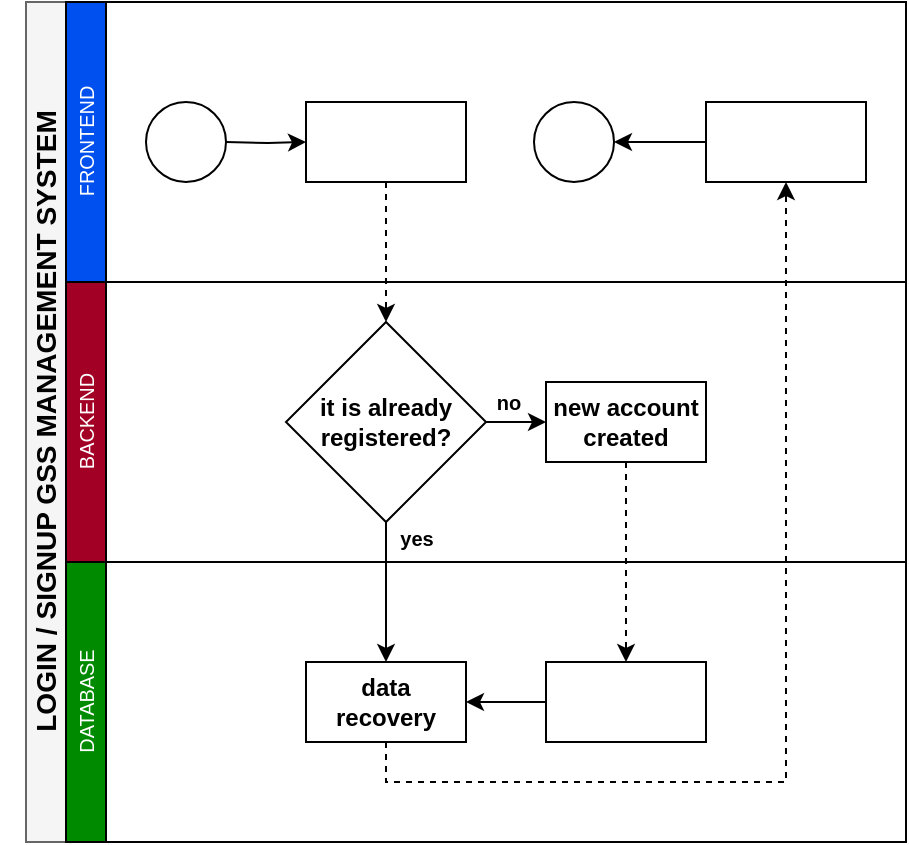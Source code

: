 <mxfile>
    <diagram id="prtHgNgQTEPvFCAcTncT" name="Page-1">
        <mxGraphModel dx="532" dy="516" grid="1" gridSize="10" guides="1" tooltips="1" connect="1" arrows="1" fold="1" page="1" pageScale="1" pageWidth="827" pageHeight="1169" math="0" shadow="0">
            <root>
                <mxCell id="0"/>
                <mxCell id="1" parent="0"/>
                <mxCell id="dNxyNK7c78bLwvsdeMH5-19" value="&lt;h3&gt;&lt;font color=&quot;#000000&quot;&gt;LOGIN / SIGNUP GSS MANAGEMENT SYSTEM&lt;/font&gt;&lt;/h3&gt;" style="swimlane;html=1;childLayout=stackLayout;resizeParent=1;resizeParentMax=0;horizontal=0;startSize=20;horizontalStack=0;direction=east;fillColor=#f5f5f5;fontColor=#333333;strokeColor=#666666;fontStyle=0" parent="1" vertex="1">
                    <mxGeometry x="120" y="120" width="440" height="420" as="geometry"/>
                </mxCell>
                <mxCell id="dNxyNK7c78bLwvsdeMH5-20" value="&lt;h5&gt;&lt;span style=&quot;font-weight: normal;&quot;&gt;FRONTEND&lt;/span&gt;&lt;/h5&gt;" style="swimlane;html=1;startSize=20;horizontal=0;direction=east;fillColor=#0050ef;fontColor=#ffffff;strokeColor=default;" parent="dNxyNK7c78bLwvsdeMH5-19" vertex="1">
                    <mxGeometry x="20" width="420" height="140" as="geometry"/>
                </mxCell>
                <mxCell id="LJjdMKhZUPe8e6VqiQrd-37" value="" style="group" parent="dNxyNK7c78bLwvsdeMH5-20" vertex="1" connectable="0">
                    <mxGeometry x="30" y="50" width="360" height="40" as="geometry"/>
                </mxCell>
                <mxCell id="dNxyNK7c78bLwvsdeMH5-23" value="" style="ellipse;whiteSpace=wrap;html=1;direction=east;" parent="LJjdMKhZUPe8e6VqiQrd-37" vertex="1">
                    <mxGeometry x="10" width="40" height="40" as="geometry"/>
                </mxCell>
                <mxCell id="dNxyNK7c78bLwvsdeMH5-24" value="&lt;p&gt;&lt;font color=&quot;#ffffff&quot;&gt;&lt;span&gt;credentials typed&lt;/span&gt;&lt;/font&gt;&lt;br&gt;&lt;/p&gt;" style="rounded=0;whiteSpace=wrap;html=1;fontFamily=Helvetica;fontSize=12;fontColor=#000000;align=center;direction=east;fontStyle=1" parent="LJjdMKhZUPe8e6VqiQrd-37" vertex="1">
                    <mxGeometry x="90" width="80" height="40" as="geometry"/>
                </mxCell>
                <mxCell id="dNxyNK7c78bLwvsdeMH5-25" value="" style="edgeStyle=orthogonalEdgeStyle;rounded=0;orthogonalLoop=1;jettySize=auto;html=1;fontStyle=1" parent="LJjdMKhZUPe8e6VqiQrd-37" target="dNxyNK7c78bLwvsdeMH5-24" edge="1">
                    <mxGeometry relative="1" as="geometry">
                        <mxPoint x="50" y="20" as="sourcePoint"/>
                    </mxGeometry>
                </mxCell>
                <mxCell id="dNxyNK7c78bLwvsdeMH5-30" value="&lt;font color=&quot;#ffffff&quot;&gt;&lt;b&gt;site access&lt;/b&gt;&lt;/font&gt;" style="rounded=0;whiteSpace=wrap;html=1;fontFamily=Helvetica;fontSize=12;fontColor=#000000;align=center;direction=east;" parent="LJjdMKhZUPe8e6VqiQrd-37" vertex="1">
                    <mxGeometry x="290" width="80" height="40" as="geometry"/>
                </mxCell>
                <mxCell id="dNxyNK7c78bLwvsdeMH5-32" value="" style="ellipse;whiteSpace=wrap;html=1;direction=east;fontStyle=1" parent="LJjdMKhZUPe8e6VqiQrd-37" vertex="1">
                    <mxGeometry x="204" width="40" height="40" as="geometry"/>
                </mxCell>
                <mxCell id="dNxyNK7c78bLwvsdeMH5-33" value="" style="edgeStyle=orthogonalEdgeStyle;rounded=0;orthogonalLoop=1;jettySize=auto;html=1;endArrow=classic;endFill=1;fontStyle=1" parent="LJjdMKhZUPe8e6VqiQrd-37" source="dNxyNK7c78bLwvsdeMH5-30" target="dNxyNK7c78bLwvsdeMH5-32" edge="1">
                    <mxGeometry relative="1" as="geometry"/>
                </mxCell>
                <mxCell id="LJjdMKhZUPe8e6VqiQrd-19" value="" style="edgeStyle=orthogonalEdgeStyle;rounded=0;orthogonalLoop=1;jettySize=auto;html=1;dashed=1;fontStyle=1" parent="dNxyNK7c78bLwvsdeMH5-19" source="LJjdMKhZUPe8e6VqiQrd-11" target="dNxyNK7c78bLwvsdeMH5-34" edge="1">
                    <mxGeometry relative="1" as="geometry">
                        <Array as="points">
                            <mxPoint x="300" y="230"/>
                            <mxPoint x="300" y="230"/>
                        </Array>
                    </mxGeometry>
                </mxCell>
                <mxCell id="LJjdMKhZUPe8e6VqiQrd-24" value="" style="edgeStyle=orthogonalEdgeStyle;rounded=0;orthogonalLoop=1;jettySize=auto;html=1;entryX=0.5;entryY=0;entryDx=0;entryDy=0;dashed=1;fontStyle=1" parent="dNxyNK7c78bLwvsdeMH5-19" source="dNxyNK7c78bLwvsdeMH5-24" target="LJjdMKhZUPe8e6VqiQrd-5" edge="1">
                    <mxGeometry relative="1" as="geometry"/>
                </mxCell>
                <mxCell id="LJjdMKhZUPe8e6VqiQrd-32" value="" style="edgeStyle=orthogonalEdgeStyle;rounded=0;orthogonalLoop=1;jettySize=auto;html=1;fontStyle=1" parent="dNxyNK7c78bLwvsdeMH5-19" source="LJjdMKhZUPe8e6VqiQrd-5" target="LJjdMKhZUPe8e6VqiQrd-9" edge="1">
                    <mxGeometry relative="1" as="geometry"/>
                </mxCell>
                <mxCell id="LJjdMKhZUPe8e6VqiQrd-35" style="edgeStyle=orthogonalEdgeStyle;rounded=0;orthogonalLoop=1;jettySize=auto;html=1;exitX=0.5;exitY=1;exitDx=0;exitDy=0;entryX=0.5;entryY=1;entryDx=0;entryDy=0;dashed=1;fontStyle=1" parent="dNxyNK7c78bLwvsdeMH5-19" source="LJjdMKhZUPe8e6VqiQrd-9" target="dNxyNK7c78bLwvsdeMH5-30" edge="1">
                    <mxGeometry relative="1" as="geometry"/>
                </mxCell>
                <mxCell id="dNxyNK7c78bLwvsdeMH5-21" value="&lt;h5&gt;&lt;span style=&quot;font-weight: normal;&quot;&gt;BACKEND&lt;/span&gt;&lt;/h5&gt;" style="swimlane;html=1;startSize=20;horizontal=0;direction=east;fillColor=#a20025;fontColor=#ffffff;strokeColor=default;swimlaneLine=1;" parent="dNxyNK7c78bLwvsdeMH5-19" vertex="1">
                    <mxGeometry x="20" y="140" width="420" height="140" as="geometry">
                        <mxRectangle x="20" y="120" width="400" height="60" as="alternateBounds"/>
                    </mxGeometry>
                </mxCell>
                <mxCell id="LJjdMKhZUPe8e6VqiQrd-39" value="" style="group;fontStyle=1" parent="dNxyNK7c78bLwvsdeMH5-21" vertex="1" connectable="0">
                    <mxGeometry x="120" y="30" width="200" height="100" as="geometry"/>
                </mxCell>
                <mxCell id="5" style="edgeStyle=none;rounded=0;html=1;exitX=1;exitY=0.5;exitDx=0;exitDy=0;entryX=0;entryY=0.5;entryDx=0;entryDy=0;fontSize=12;fontColor=#000000;fontStyle=1" edge="1" parent="LJjdMKhZUPe8e6VqiQrd-39" source="LJjdMKhZUPe8e6VqiQrd-5" target="LJjdMKhZUPe8e6VqiQrd-11">
                    <mxGeometry relative="1" as="geometry"/>
                </mxCell>
                <mxCell id="LJjdMKhZUPe8e6VqiQrd-5" value="&lt;font size=&quot;1&quot; style=&quot;&quot;&gt;&lt;span style=&quot;font-size: 12px;&quot;&gt;it is already registered?&lt;/span&gt;&lt;/font&gt;" style="rhombus;whiteSpace=wrap;html=1;fontStyle=1" parent="LJjdMKhZUPe8e6VqiQrd-39" vertex="1">
                    <mxGeometry x="-10" y="-10" width="100" height="100" as="geometry"/>
                </mxCell>
                <mxCell id="LJjdMKhZUPe8e6VqiQrd-4" value="&lt;h6 style=&quot;font-size: 10px;&quot;&gt;yes&lt;/h6&gt;" style="text;strokeColor=none;fillColor=none;html=1;fontSize=10;fontStyle=1;verticalAlign=middle;align=center;" parent="LJjdMKhZUPe8e6VqiQrd-39" vertex="1">
                    <mxGeometry x="35" y="93" width="40" height="10" as="geometry"/>
                </mxCell>
                <mxCell id="LJjdMKhZUPe8e6VqiQrd-10" value="&lt;h6&gt;&lt;font style=&quot;font-size: 10px;&quot;&gt;no&lt;/font&gt;&lt;/h6&gt;" style="text;strokeColor=none;fillColor=none;html=1;fontSize=20;fontStyle=1;verticalAlign=middle;align=center;" parent="LJjdMKhZUPe8e6VqiQrd-39" vertex="1">
                    <mxGeometry x="86" y="20" width="30" height="20" as="geometry"/>
                </mxCell>
                <mxCell id="LJjdMKhZUPe8e6VqiQrd-11" value="&lt;span&gt;new account created&lt;/span&gt;" style="rounded=0;whiteSpace=wrap;html=1;fontStyle=1" parent="LJjdMKhZUPe8e6VqiQrd-39" vertex="1">
                    <mxGeometry x="120" y="20" width="80" height="40" as="geometry"/>
                </mxCell>
                <mxCell id="LJjdMKhZUPe8e6VqiQrd-25" style="edgeStyle=orthogonalEdgeStyle;rounded=0;orthogonalLoop=1;jettySize=auto;html=1;exitX=0.5;exitY=1;exitDx=0;exitDy=0;fontStyle=1" parent="LJjdMKhZUPe8e6VqiQrd-39" source="LJjdMKhZUPe8e6VqiQrd-11" target="LJjdMKhZUPe8e6VqiQrd-11" edge="1">
                    <mxGeometry relative="1" as="geometry"/>
                </mxCell>
                <mxCell id="dNxyNK7c78bLwvsdeMH5-22" value="&lt;h5&gt;&lt;span style=&quot;font-weight: normal;&quot;&gt;DATABASE&lt;/span&gt;&lt;/h5&gt;" style="swimlane;html=1;startSize=20;horizontal=0;direction=east;fillColor=#008a00;fontColor=#ffffff;strokeColor=default;" parent="dNxyNK7c78bLwvsdeMH5-19" vertex="1">
                    <mxGeometry x="20" y="280" width="420" height="140" as="geometry"/>
                </mxCell>
                <mxCell id="LJjdMKhZUPe8e6VqiQrd-40" value="" style="group;fontStyle=1" parent="dNxyNK7c78bLwvsdeMH5-22" vertex="1" connectable="0">
                    <mxGeometry x="120" y="50" width="200" height="40" as="geometry"/>
                </mxCell>
                <mxCell id="dNxyNK7c78bLwvsdeMH5-34" value="&lt;font color=&quot;#ffffff&quot;&gt;&lt;span&gt;data saving&lt;/span&gt;&lt;/font&gt;" style="rounded=0;whiteSpace=wrap;html=1;fontFamily=Helvetica;fontSize=12;fontColor=#000000;align=center;direction=east;fontStyle=1" parent="LJjdMKhZUPe8e6VqiQrd-40" vertex="1">
                    <mxGeometry x="120" width="80" height="40" as="geometry"/>
                </mxCell>
                <mxCell id="LJjdMKhZUPe8e6VqiQrd-9" value="&lt;span&gt;data recovery&lt;/span&gt;" style="rounded=0;whiteSpace=wrap;html=1;fontStyle=1" parent="LJjdMKhZUPe8e6VqiQrd-40" vertex="1">
                    <mxGeometry width="80" height="40" as="geometry"/>
                </mxCell>
                <mxCell id="LJjdMKhZUPe8e6VqiQrd-26" style="edgeStyle=orthogonalEdgeStyle;rounded=0;orthogonalLoop=1;jettySize=auto;html=1;exitX=0.5;exitY=1;exitDx=0;exitDy=0;fontStyle=1" parent="LJjdMKhZUPe8e6VqiQrd-40" source="dNxyNK7c78bLwvsdeMH5-34" target="dNxyNK7c78bLwvsdeMH5-34" edge="1">
                    <mxGeometry relative="1" as="geometry"/>
                </mxCell>
                <mxCell id="LJjdMKhZUPe8e6VqiQrd-27" style="edgeStyle=orthogonalEdgeStyle;rounded=0;orthogonalLoop=1;jettySize=auto;html=1;exitX=0.5;exitY=1;exitDx=0;exitDy=0;fontStyle=1" parent="LJjdMKhZUPe8e6VqiQrd-40" source="dNxyNK7c78bLwvsdeMH5-34" target="dNxyNK7c78bLwvsdeMH5-34" edge="1">
                    <mxGeometry relative="1" as="geometry"/>
                </mxCell>
                <mxCell id="LJjdMKhZUPe8e6VqiQrd-12" value="" style="edgeStyle=orthogonalEdgeStyle;rounded=0;orthogonalLoop=1;jettySize=auto;html=1;fontStyle=1" parent="LJjdMKhZUPe8e6VqiQrd-40" source="dNxyNK7c78bLwvsdeMH5-34" target="LJjdMKhZUPe8e6VqiQrd-9" edge="1">
                    <mxGeometry relative="1" as="geometry"/>
                </mxCell>
                <mxCell id="LJjdMKhZUPe8e6VqiQrd-28" style="edgeStyle=orthogonalEdgeStyle;rounded=0;orthogonalLoop=1;jettySize=auto;html=1;exitX=0.5;exitY=1;exitDx=0;exitDy=0;fontStyle=1" parent="LJjdMKhZUPe8e6VqiQrd-40" source="dNxyNK7c78bLwvsdeMH5-34" target="dNxyNK7c78bLwvsdeMH5-34" edge="1">
                    <mxGeometry relative="1" as="geometry"/>
                </mxCell>
            </root>
        </mxGraphModel>
    </diagram>
</mxfile>